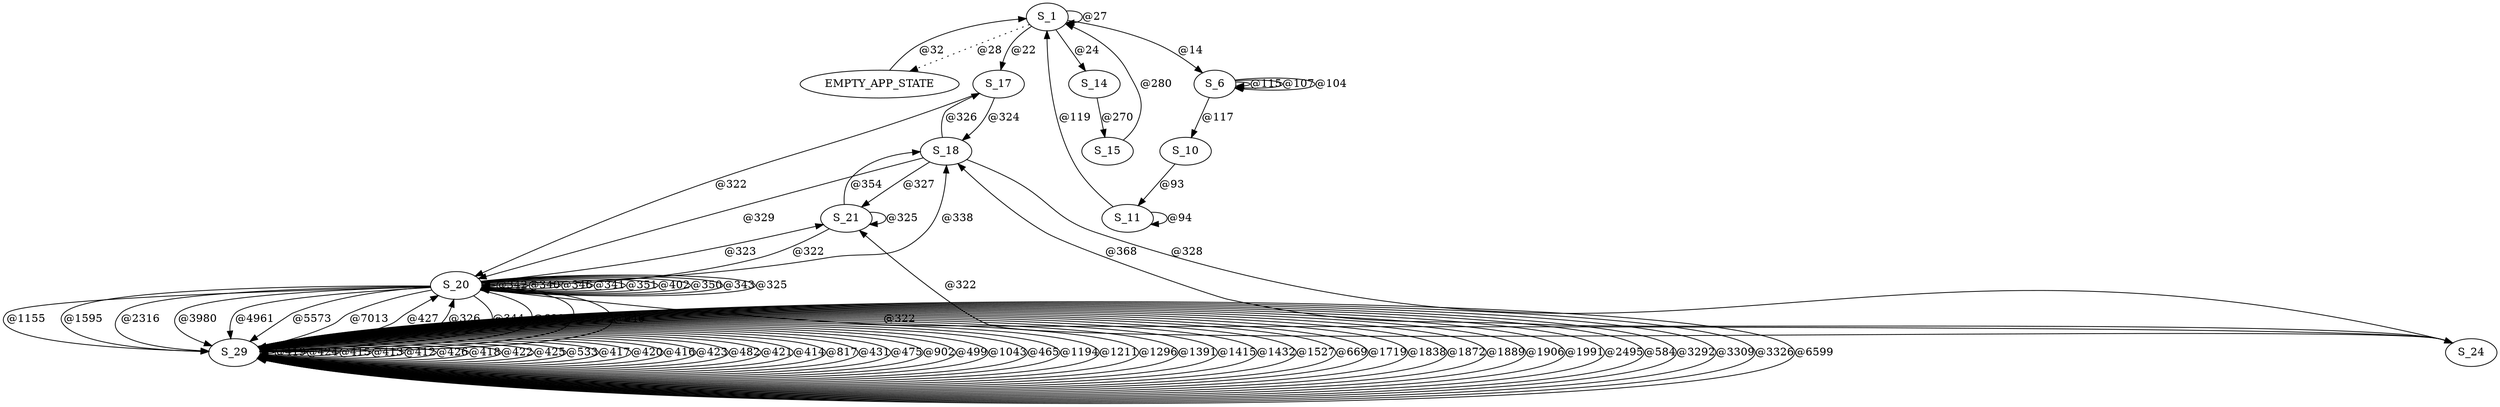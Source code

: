 digraph graphtest {
  S_1 -> EMPTY_APP_STATE  [ style=dotted,label="@28"] ;
  S_1 -> S_1  [ label="@27"] ;
  S_1 -> S_6  [ label="@14"] ;
  S_1 -> S_14  [ label="@24"] ;
  S_1 -> S_17  [ label="@22"] ;
  EMPTY_APP_STATE -> S_1  [ label="@32"] ;
  S_6 -> S_6  [ label="@115"] ;
  S_6 -> S_6  [ label="@107"] ;
  S_6 -> S_6  [ label="@104"] ;
  S_6 -> S_10  [ label="@117"] ;
  S_10 -> S_11  [ label="@93"] ;
  S_11 -> S_11  [ label="@94"] ;
  S_11 -> S_1  [ label="@119"] ;
  S_14 -> S_15  [ label="@270"] ;
  S_15 -> S_1  [ label="@280"] ;
  S_17 -> S_18  [ label="@324"] ;
  S_17 -> S_20  [ label="@322"] ;
  S_18 -> S_17  [ label="@326"] ;
  S_18 -> S_24  [ label="@328"] ;
  S_18 -> S_20  [ label="@329"] ;
  S_18 -> S_21  [ label="@327"] ;
  S_20 -> S_21  [ label="@323"] ;
  S_20 -> S_20  [ label="@342"] ;
  S_20 -> S_29  [ label="@344"] ;
  S_20 -> S_20  [ label="@340"] ;
  S_20 -> S_20  [ label="@346"] ;
  S_20 -> S_29  [ label="@693"] ;
  S_20 -> S_20  [ label="@341"] ;
  S_20 -> S_29  [ label="@347"] ;
  S_20 -> S_20  [ label="@351"] ;
  S_20 -> S_20  [ label="@402"] ;
  S_20 -> S_18  [ label="@338"] ;
  S_20 -> S_29  [ label="@946"] ;
  S_20 -> S_20  [ label="@350"] ;
  S_20 -> S_29  [ label="@1155"] ;
  S_20 -> S_20  [ label="@343"] ;
  S_20 -> S_29  [ label="@1595"] ;
  S_20 -> S_29  [ label="@2316"] ;
  S_20 -> S_20  [ label="@325"] ;
  S_20 -> S_29  [ label="@3980"] ;
  S_20 -> S_29  [ label="@4961"] ;
  S_20 -> S_29  [ label="@5573"] ;
  S_20 -> S_29  [ label="@7013"] ;
  S_20 -> S_24  [ label="@322"] ;
  S_21 -> S_21  [ label="@325"] ;
  S_21 -> S_18  [ label="@354"] ;
  S_21 -> S_20  [ label="@322"] ;
  S_24 -> S_21  [ label="@322"] ;
  S_24 -> S_18  [ label="@368"] ;
  S_29 -> S_29  [ label="@419"] ;
  S_29 -> S_29  [ label="@424"] ;
  S_29 -> S_29  [ label="@415"] ;
  S_29 -> S_29  [ label="@413"] ;
  S_29 -> S_29  [ label="@412"] ;
  S_29 -> S_29  [ label="@426"] ;
  S_29 -> S_29  [ label="@418"] ;
  S_29 -> S_29  [ label="@422"] ;
  S_29 -> S_29  [ label="@425"] ;
  S_29 -> S_29  [ label="@533"] ;
  S_29 -> S_29  [ label="@417"] ;
  S_29 -> S_29  [ label="@420"] ;
  S_29 -> S_29  [ label="@416"] ;
  S_29 -> S_29  [ label="@423"] ;
  S_29 -> S_29  [ label="@482"] ;
  S_29 -> S_20  [ label="@427"] ;
  S_29 -> S_29  [ label="@421"] ;
  S_29 -> S_29  [ label="@414"] ;
  S_29 -> S_29  [ label="@817"] ;
  S_29 -> S_29  [ label="@431"] ;
  S_29 -> S_29  [ label="@475"] ;
  S_29 -> S_29  [ label="@902"] ;
  S_29 -> S_29  [ label="@499"] ;
  S_29 -> S_29  [ label="@1043"] ;
  S_29 -> S_29  [ label="@465"] ;
  S_29 -> S_20  [ label="@326"] ;
  S_29 -> S_29  [ label="@1194"] ;
  S_29 -> S_29  [ label="@1211"] ;
  S_29 -> S_29  [ label="@1296"] ;
  S_29 -> S_29  [ label="@1391"] ;
  S_29 -> S_29  [ label="@1415"] ;
  S_29 -> S_29  [ label="@1432"] ;
  S_29 -> S_29  [ label="@1527"] ;
  S_29 -> S_29  [ label="@669"] ;
  S_29 -> S_29  [ label="@1719"] ;
  S_29 -> S_29  [ label="@1838"] ;
  S_29 -> S_29  [ label="@1872"] ;
  S_29 -> S_29  [ label="@1889"] ;
  S_29 -> S_29  [ label="@1906"] ;
  S_29 -> S_29  [ label="@1991"] ;
  S_29 -> S_29  [ label="@2495"] ;
  S_29 -> S_29  [ label="@584"] ;
  S_29 -> S_29  [ label="@3292"] ;
  S_29 -> S_29  [ label="@3309"] ;
  S_29 -> S_29  [ label="@3326"] ;
  S_29 -> S_29  [ label="@6599"] ;
}
